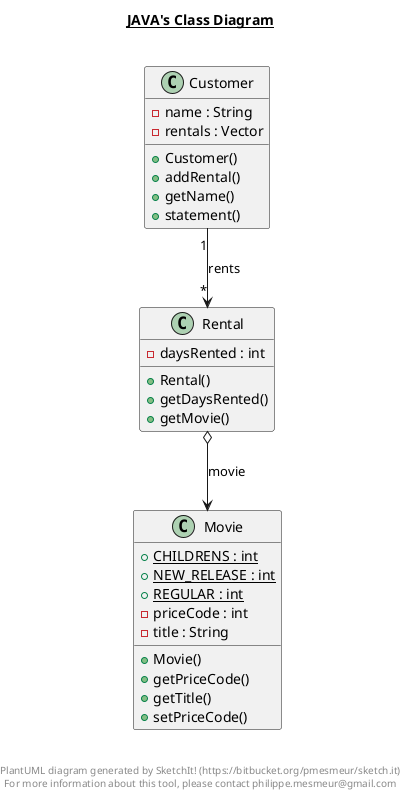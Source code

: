 @startuml

title __JAVA's Class Diagram__\n

    class Customer {
        - name : String
        - rentals : Vector
        + Customer()
        + addRental()
        + getName()
        + statement()
    }
    class Movie {
        {static} + CHILDRENS : int
        {static} + NEW_RELEASE : int
        {static} + REGULAR : int
        - priceCode : int
        - title : String
        + Movie()
        + getPriceCode()
        + getTitle()
        + setPriceCode()
    }
    class Rental {
        - daysRented : int
        + Rental()
        + getDaysRented()
        + getMovie()
    }


  Rental o--> Movie : movie
  Customer "1" --> "*" Rental: rents


right footer


PlantUML diagram generated by SketchIt! (https://bitbucket.org/pmesmeur/sketch.it)
For more information about this tool, please contact philippe.mesmeur@gmail.com
endfooter

@enduml
